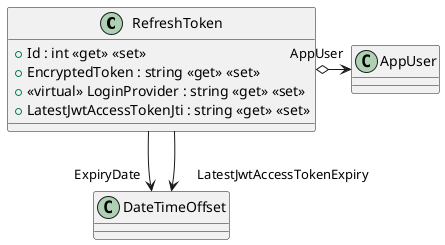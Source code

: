 @startuml
class RefreshToken {
    + Id : int <<get>> <<set>>
    + EncryptedToken : string <<get>> <<set>>
    + <<virtual>> LoginProvider : string <<get>> <<set>>
    + LatestJwtAccessTokenJti : string <<get>> <<set>>
}
RefreshToken --> "ExpiryDate" DateTimeOffset
RefreshToken --> "LatestJwtAccessTokenExpiry" DateTimeOffset
RefreshToken o-> "AppUser" AppUser
@enduml
